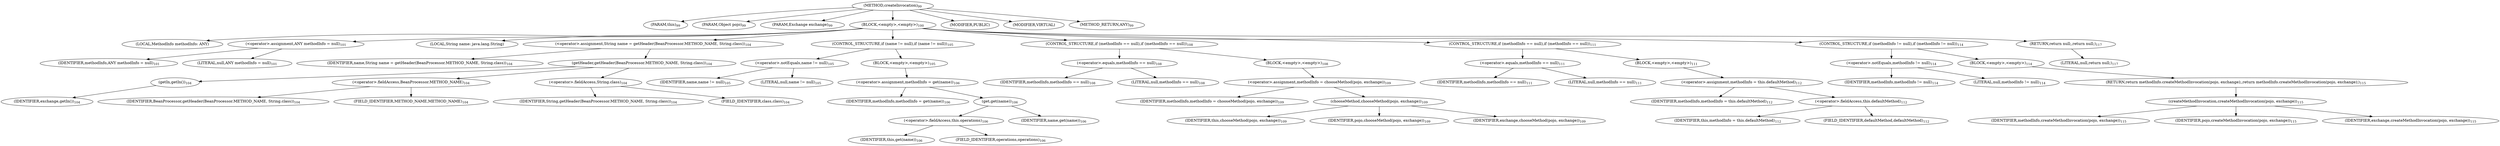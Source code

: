 digraph "createInvocation" {  
"227" [label = <(METHOD,createInvocation)<SUB>99</SUB>> ]
"15" [label = <(PARAM,this)<SUB>99</SUB>> ]
"228" [label = <(PARAM,Object pojo)<SUB>99</SUB>> ]
"229" [label = <(PARAM,Exchange exchange)<SUB>99</SUB>> ]
"230" [label = <(BLOCK,&lt;empty&gt;,&lt;empty&gt;)<SUB>100</SUB>> ]
"231" [label = <(LOCAL,MethodInfo methodInfo: ANY)> ]
"232" [label = <(&lt;operator&gt;.assignment,ANY methodInfo = null)<SUB>101</SUB>> ]
"233" [label = <(IDENTIFIER,methodInfo,ANY methodInfo = null)<SUB>101</SUB>> ]
"234" [label = <(LITERAL,null,ANY methodInfo = null)<SUB>101</SUB>> ]
"235" [label = <(LOCAL,String name: java.lang.String)> ]
"236" [label = <(&lt;operator&gt;.assignment,String name = getHeader(BeanProcessor.METHOD_NAME, String.class))<SUB>104</SUB>> ]
"237" [label = <(IDENTIFIER,name,String name = getHeader(BeanProcessor.METHOD_NAME, String.class))<SUB>104</SUB>> ]
"238" [label = <(getHeader,getHeader(BeanProcessor.METHOD_NAME, String.class))<SUB>104</SUB>> ]
"239" [label = <(getIn,getIn())<SUB>104</SUB>> ]
"240" [label = <(IDENTIFIER,exchange,getIn())<SUB>104</SUB>> ]
"241" [label = <(&lt;operator&gt;.fieldAccess,BeanProcessor.METHOD_NAME)<SUB>104</SUB>> ]
"242" [label = <(IDENTIFIER,BeanProcessor,getHeader(BeanProcessor.METHOD_NAME, String.class))<SUB>104</SUB>> ]
"243" [label = <(FIELD_IDENTIFIER,METHOD_NAME,METHOD_NAME)<SUB>104</SUB>> ]
"244" [label = <(&lt;operator&gt;.fieldAccess,String.class)<SUB>104</SUB>> ]
"245" [label = <(IDENTIFIER,String,getHeader(BeanProcessor.METHOD_NAME, String.class))<SUB>104</SUB>> ]
"246" [label = <(FIELD_IDENTIFIER,class,class)<SUB>104</SUB>> ]
"247" [label = <(CONTROL_STRUCTURE,if (name != null),if (name != null))<SUB>105</SUB>> ]
"248" [label = <(&lt;operator&gt;.notEquals,name != null)<SUB>105</SUB>> ]
"249" [label = <(IDENTIFIER,name,name != null)<SUB>105</SUB>> ]
"250" [label = <(LITERAL,null,name != null)<SUB>105</SUB>> ]
"251" [label = <(BLOCK,&lt;empty&gt;,&lt;empty&gt;)<SUB>105</SUB>> ]
"252" [label = <(&lt;operator&gt;.assignment,methodInfo = get(name))<SUB>106</SUB>> ]
"253" [label = <(IDENTIFIER,methodInfo,methodInfo = get(name))<SUB>106</SUB>> ]
"254" [label = <(get,get(name))<SUB>106</SUB>> ]
"255" [label = <(&lt;operator&gt;.fieldAccess,this.operations)<SUB>106</SUB>> ]
"256" [label = <(IDENTIFIER,this,get(name))<SUB>106</SUB>> ]
"257" [label = <(FIELD_IDENTIFIER,operations,operations)<SUB>106</SUB>> ]
"258" [label = <(IDENTIFIER,name,get(name))<SUB>106</SUB>> ]
"259" [label = <(CONTROL_STRUCTURE,if (methodInfo == null),if (methodInfo == null))<SUB>108</SUB>> ]
"260" [label = <(&lt;operator&gt;.equals,methodInfo == null)<SUB>108</SUB>> ]
"261" [label = <(IDENTIFIER,methodInfo,methodInfo == null)<SUB>108</SUB>> ]
"262" [label = <(LITERAL,null,methodInfo == null)<SUB>108</SUB>> ]
"263" [label = <(BLOCK,&lt;empty&gt;,&lt;empty&gt;)<SUB>108</SUB>> ]
"264" [label = <(&lt;operator&gt;.assignment,methodInfo = chooseMethod(pojo, exchange))<SUB>109</SUB>> ]
"265" [label = <(IDENTIFIER,methodInfo,methodInfo = chooseMethod(pojo, exchange))<SUB>109</SUB>> ]
"266" [label = <(chooseMethod,chooseMethod(pojo, exchange))<SUB>109</SUB>> ]
"14" [label = <(IDENTIFIER,this,chooseMethod(pojo, exchange))<SUB>109</SUB>> ]
"267" [label = <(IDENTIFIER,pojo,chooseMethod(pojo, exchange))<SUB>109</SUB>> ]
"268" [label = <(IDENTIFIER,exchange,chooseMethod(pojo, exchange))<SUB>109</SUB>> ]
"269" [label = <(CONTROL_STRUCTURE,if (methodInfo == null),if (methodInfo == null))<SUB>111</SUB>> ]
"270" [label = <(&lt;operator&gt;.equals,methodInfo == null)<SUB>111</SUB>> ]
"271" [label = <(IDENTIFIER,methodInfo,methodInfo == null)<SUB>111</SUB>> ]
"272" [label = <(LITERAL,null,methodInfo == null)<SUB>111</SUB>> ]
"273" [label = <(BLOCK,&lt;empty&gt;,&lt;empty&gt;)<SUB>111</SUB>> ]
"274" [label = <(&lt;operator&gt;.assignment,methodInfo = this.defaultMethod)<SUB>112</SUB>> ]
"275" [label = <(IDENTIFIER,methodInfo,methodInfo = this.defaultMethod)<SUB>112</SUB>> ]
"276" [label = <(&lt;operator&gt;.fieldAccess,this.defaultMethod)<SUB>112</SUB>> ]
"277" [label = <(IDENTIFIER,this,methodInfo = this.defaultMethod)<SUB>112</SUB>> ]
"278" [label = <(FIELD_IDENTIFIER,defaultMethod,defaultMethod)<SUB>112</SUB>> ]
"279" [label = <(CONTROL_STRUCTURE,if (methodInfo != null),if (methodInfo != null))<SUB>114</SUB>> ]
"280" [label = <(&lt;operator&gt;.notEquals,methodInfo != null)<SUB>114</SUB>> ]
"281" [label = <(IDENTIFIER,methodInfo,methodInfo != null)<SUB>114</SUB>> ]
"282" [label = <(LITERAL,null,methodInfo != null)<SUB>114</SUB>> ]
"283" [label = <(BLOCK,&lt;empty&gt;,&lt;empty&gt;)<SUB>114</SUB>> ]
"284" [label = <(RETURN,return methodInfo.createMethodInvocation(pojo, exchange);,return methodInfo.createMethodInvocation(pojo, exchange);)<SUB>115</SUB>> ]
"285" [label = <(createMethodInvocation,createMethodInvocation(pojo, exchange))<SUB>115</SUB>> ]
"286" [label = <(IDENTIFIER,methodInfo,createMethodInvocation(pojo, exchange))<SUB>115</SUB>> ]
"287" [label = <(IDENTIFIER,pojo,createMethodInvocation(pojo, exchange))<SUB>115</SUB>> ]
"288" [label = <(IDENTIFIER,exchange,createMethodInvocation(pojo, exchange))<SUB>115</SUB>> ]
"289" [label = <(RETURN,return null;,return null;)<SUB>117</SUB>> ]
"290" [label = <(LITERAL,null,return null;)<SUB>117</SUB>> ]
"291" [label = <(MODIFIER,PUBLIC)> ]
"292" [label = <(MODIFIER,VIRTUAL)> ]
"293" [label = <(METHOD_RETURN,ANY)<SUB>99</SUB>> ]
  "227" -> "15" 
  "227" -> "228" 
  "227" -> "229" 
  "227" -> "230" 
  "227" -> "291" 
  "227" -> "292" 
  "227" -> "293" 
  "230" -> "231" 
  "230" -> "232" 
  "230" -> "235" 
  "230" -> "236" 
  "230" -> "247" 
  "230" -> "259" 
  "230" -> "269" 
  "230" -> "279" 
  "230" -> "289" 
  "232" -> "233" 
  "232" -> "234" 
  "236" -> "237" 
  "236" -> "238" 
  "238" -> "239" 
  "238" -> "241" 
  "238" -> "244" 
  "239" -> "240" 
  "241" -> "242" 
  "241" -> "243" 
  "244" -> "245" 
  "244" -> "246" 
  "247" -> "248" 
  "247" -> "251" 
  "248" -> "249" 
  "248" -> "250" 
  "251" -> "252" 
  "252" -> "253" 
  "252" -> "254" 
  "254" -> "255" 
  "254" -> "258" 
  "255" -> "256" 
  "255" -> "257" 
  "259" -> "260" 
  "259" -> "263" 
  "260" -> "261" 
  "260" -> "262" 
  "263" -> "264" 
  "264" -> "265" 
  "264" -> "266" 
  "266" -> "14" 
  "266" -> "267" 
  "266" -> "268" 
  "269" -> "270" 
  "269" -> "273" 
  "270" -> "271" 
  "270" -> "272" 
  "273" -> "274" 
  "274" -> "275" 
  "274" -> "276" 
  "276" -> "277" 
  "276" -> "278" 
  "279" -> "280" 
  "279" -> "283" 
  "280" -> "281" 
  "280" -> "282" 
  "283" -> "284" 
  "284" -> "285" 
  "285" -> "286" 
  "285" -> "287" 
  "285" -> "288" 
  "289" -> "290" 
}
